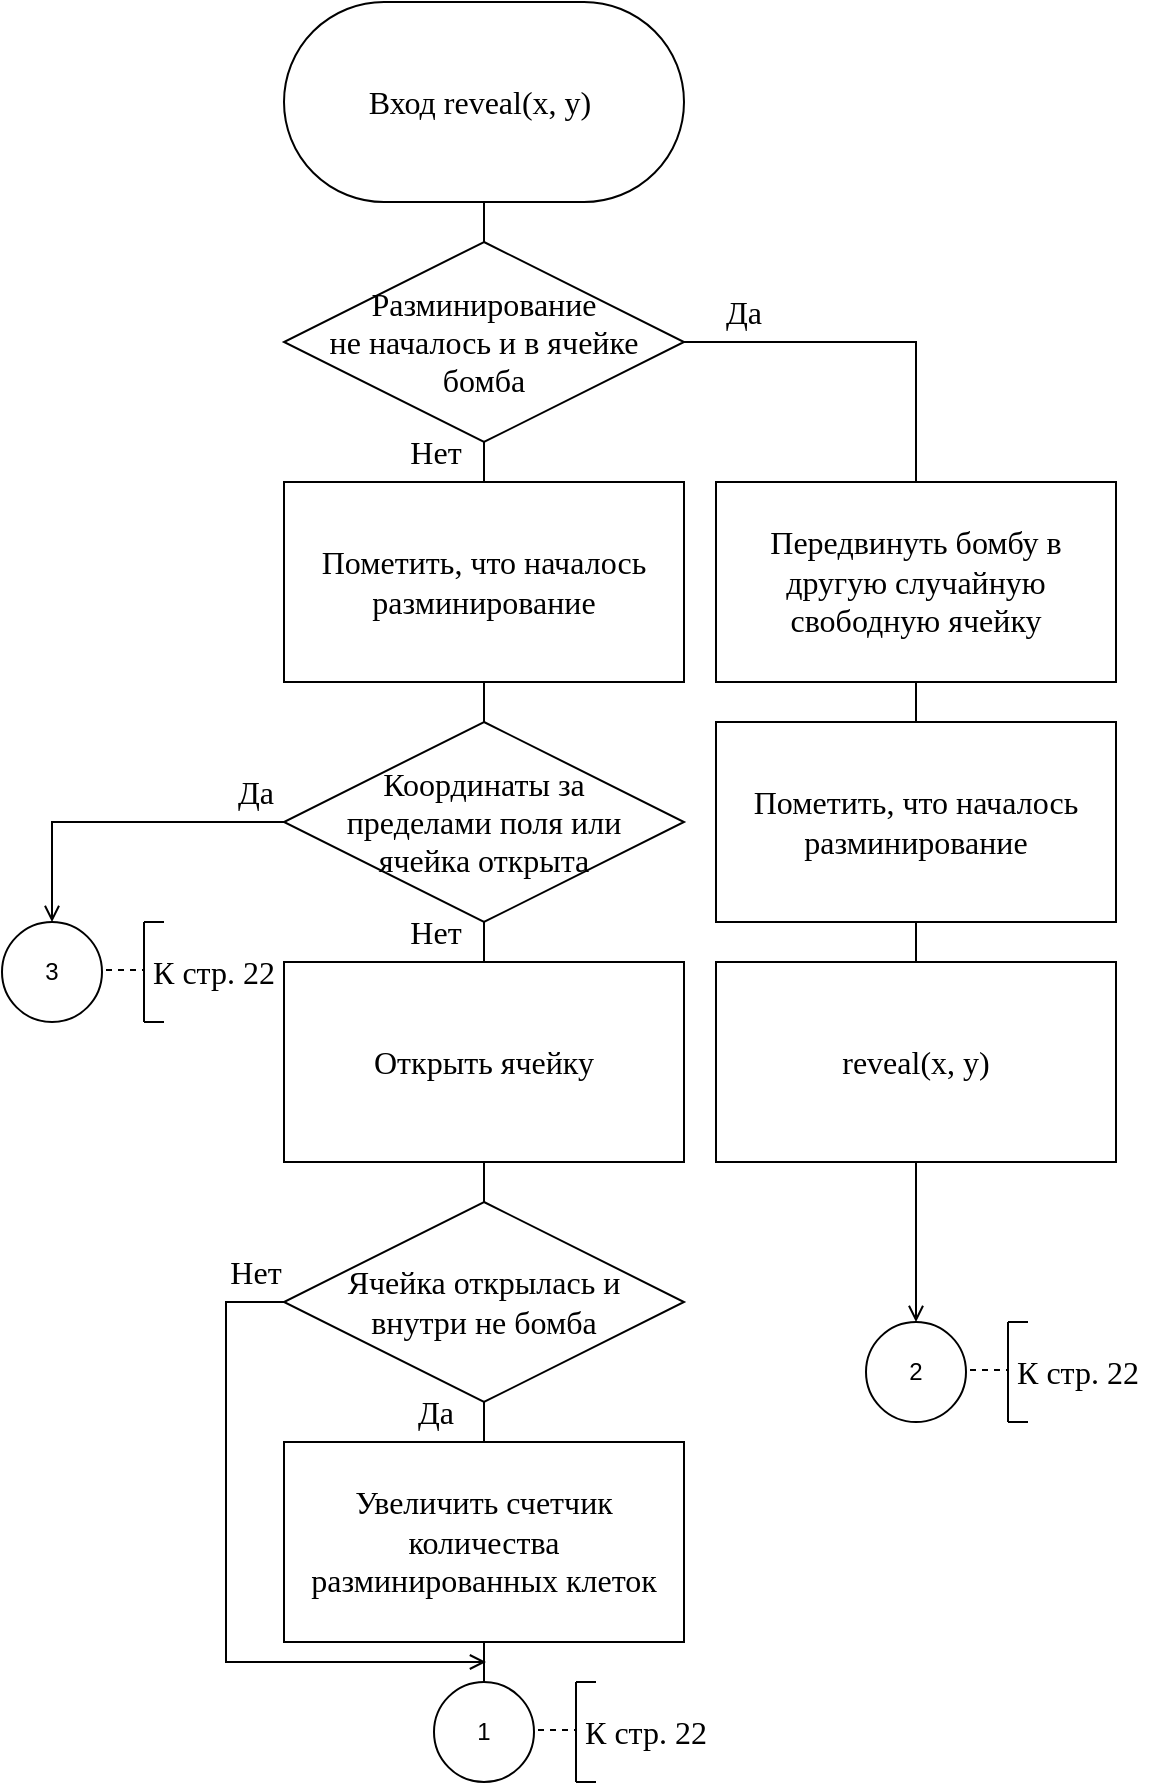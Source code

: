 <mxfile version="22.0.3" type="device">
  <diagram name="Страница 1" id="LXEKsg3gmIdK38urKFfV">
    <mxGraphModel dx="1418" dy="828" grid="1" gridSize="10" guides="1" tooltips="1" connect="1" arrows="1" fold="1" page="1" pageScale="1" pageWidth="827" pageHeight="1169" math="0" shadow="0">
      <root>
        <mxCell id="0" />
        <mxCell id="1" parent="0" />
        <mxCell id="hPg9xl0dATdkV_yRJ5km-3" style="edgeStyle=orthogonalEdgeStyle;rounded=0;orthogonalLoop=1;jettySize=auto;html=1;exitX=0.5;exitY=1;exitDx=0;exitDy=0;endArrow=none;endFill=0;" parent="1" source="0cwe3M5tGcR-USpYgtYH-3" target="hPg9xl0dATdkV_yRJ5km-2" edge="1">
          <mxGeometry relative="1" as="geometry" />
        </mxCell>
        <mxCell id="0cwe3M5tGcR-USpYgtYH-3" value="&lt;font face=&quot;Times New Roman&quot; style=&quot;font-size: 16px;&quot;&gt;Вход reveal(x, y)&amp;nbsp;&lt;/font&gt;" style="rounded=1;whiteSpace=wrap;html=1;arcSize=50;" parent="1" vertex="1">
          <mxGeometry x="314" y="40" width="200" height="100" as="geometry" />
        </mxCell>
        <mxCell id="0cwe3M5tGcR-USpYgtYH-45" style="edgeStyle=orthogonalEdgeStyle;rounded=0;orthogonalLoop=1;jettySize=auto;html=1;exitX=0.5;exitY=1;exitDx=0;exitDy=0;entryX=0.5;entryY=0;entryDx=0;entryDy=0;endArrow=none;endFill=0;" parent="1" target="0cwe3M5tGcR-USpYgtYH-44" edge="1">
          <mxGeometry relative="1" as="geometry">
            <mxPoint x="414" y="740" as="sourcePoint" />
          </mxGeometry>
        </mxCell>
        <mxCell id="0cwe3M5tGcR-USpYgtYH-36" value="1" style="ellipse;whiteSpace=wrap;html=1;aspect=fixed;" parent="1" vertex="1">
          <mxGeometry x="389" y="880" width="50" height="50" as="geometry" />
        </mxCell>
        <mxCell id="0cwe3M5tGcR-USpYgtYH-39" value="" style="endArrow=none;dashed=1;html=1;rounded=0;" parent="1" edge="1">
          <mxGeometry width="50" height="50" relative="1" as="geometry">
            <mxPoint x="441" y="904" as="sourcePoint" />
            <mxPoint x="460" y="904" as="targetPoint" />
          </mxGeometry>
        </mxCell>
        <mxCell id="0cwe3M5tGcR-USpYgtYH-40" value="" style="endArrow=none;html=1;rounded=0;" parent="1" edge="1">
          <mxGeometry width="50" height="50" relative="1" as="geometry">
            <mxPoint x="460" y="930" as="sourcePoint" />
            <mxPoint x="460" y="880" as="targetPoint" />
          </mxGeometry>
        </mxCell>
        <mxCell id="0cwe3M5tGcR-USpYgtYH-41" value="" style="endArrow=none;html=1;rounded=0;" parent="1" edge="1">
          <mxGeometry width="50" height="50" relative="1" as="geometry">
            <mxPoint x="460" y="880" as="sourcePoint" />
            <mxPoint x="470" y="880" as="targetPoint" />
          </mxGeometry>
        </mxCell>
        <mxCell id="0cwe3M5tGcR-USpYgtYH-42" value="" style="endArrow=none;html=1;rounded=0;" parent="1" edge="1">
          <mxGeometry width="50" height="50" relative="1" as="geometry">
            <mxPoint x="460" y="930" as="sourcePoint" />
            <mxPoint x="470" y="930" as="targetPoint" />
          </mxGeometry>
        </mxCell>
        <mxCell id="0cwe3M5tGcR-USpYgtYH-43" value="&lt;font face=&quot;Times New Roman&quot; style=&quot;font-size: 16px;&quot;&gt;К стр. 22&lt;/font&gt;" style="text;html=1;strokeColor=none;fillColor=none;align=center;verticalAlign=middle;whiteSpace=wrap;rounded=0;" parent="1" vertex="1">
          <mxGeometry x="460" y="880" width="70" height="50" as="geometry" />
        </mxCell>
        <mxCell id="0cwe3M5tGcR-USpYgtYH-46" style="edgeStyle=orthogonalEdgeStyle;rounded=0;orthogonalLoop=1;jettySize=auto;html=1;exitX=0.5;exitY=1;exitDx=0;exitDy=0;entryX=0.5;entryY=0;entryDx=0;entryDy=0;endArrow=none;endFill=0;" parent="1" source="0cwe3M5tGcR-USpYgtYH-44" target="0cwe3M5tGcR-USpYgtYH-36" edge="1">
          <mxGeometry relative="1" as="geometry" />
        </mxCell>
        <mxCell id="0cwe3M5tGcR-USpYgtYH-44" value="&lt;font style=&quot;font-size: 16px;&quot;&gt;Увеличить счетчик количества разминированных клеток&lt;/font&gt;" style="rounded=0;whiteSpace=wrap;html=1;fontSize=14;fontFamily=Times New Roman;" parent="1" vertex="1">
          <mxGeometry x="314" y="760" width="200" height="100" as="geometry" />
        </mxCell>
        <mxCell id="hPg9xl0dATdkV_yRJ5km-4" style="edgeStyle=orthogonalEdgeStyle;rounded=0;orthogonalLoop=1;jettySize=auto;html=1;exitX=0.5;exitY=1;exitDx=0;exitDy=0;entryX=0.5;entryY=0;entryDx=0;entryDy=0;endArrow=none;endFill=0;" parent="1" source="hPg9xl0dATdkV_yRJ5km-2" edge="1">
          <mxGeometry relative="1" as="geometry">
            <mxPoint x="414" y="280" as="targetPoint" />
          </mxGeometry>
        </mxCell>
        <mxCell id="hPg9xl0dATdkV_yRJ5km-2" value="&lt;font style=&quot;font-size: 16px;&quot; face=&quot;Times New Roman&quot;&gt;Разминирование &lt;br&gt;не началось и в ячейке &lt;br&gt;бомба&lt;/font&gt;" style="rhombus;whiteSpace=wrap;html=1;" parent="1" vertex="1">
          <mxGeometry x="314" y="160" width="200" height="100" as="geometry" />
        </mxCell>
        <mxCell id="hPg9xl0dATdkV_yRJ5km-10" style="edgeStyle=orthogonalEdgeStyle;rounded=0;orthogonalLoop=1;jettySize=auto;html=1;exitX=0;exitY=1;exitDx=0;exitDy=0;entryX=0.5;entryY=0;entryDx=0;entryDy=0;endArrow=none;endFill=0;" parent="1" source="hPg9xl0dATdkV_yRJ5km-7" target="hPg9xl0dATdkV_yRJ5km-9" edge="1">
          <mxGeometry relative="1" as="geometry">
            <Array as="points">
              <mxPoint x="630" y="210" />
            </Array>
          </mxGeometry>
        </mxCell>
        <mxCell id="hPg9xl0dATdkV_yRJ5km-7" value="&lt;font style=&quot;font-size: 16px;&quot; face=&quot;Times New Roman&quot;&gt;Да&lt;/font&gt;" style="text;html=1;strokeColor=none;fillColor=none;align=center;verticalAlign=middle;whiteSpace=wrap;rounded=0;" parent="1" vertex="1">
          <mxGeometry x="514" y="180" width="60" height="30" as="geometry" />
        </mxCell>
        <mxCell id="hPg9xl0dATdkV_yRJ5km-8" value="&lt;font style=&quot;font-size: 16px;&quot; face=&quot;Times New Roman&quot;&gt;Нет&lt;/font&gt;" style="text;html=1;strokeColor=none;fillColor=none;align=center;verticalAlign=middle;whiteSpace=wrap;rounded=0;" parent="1" vertex="1">
          <mxGeometry x="360" y="250" width="60" height="30" as="geometry" />
        </mxCell>
        <mxCell id="hPg9xl0dATdkV_yRJ5km-12" style="edgeStyle=orthogonalEdgeStyle;rounded=0;orthogonalLoop=1;jettySize=auto;html=1;exitX=0.5;exitY=1;exitDx=0;exitDy=0;entryX=0.5;entryY=0;entryDx=0;entryDy=0;endArrow=none;endFill=0;" parent="1" source="hPg9xl0dATdkV_yRJ5km-9" target="hPg9xl0dATdkV_yRJ5km-11" edge="1">
          <mxGeometry relative="1" as="geometry" />
        </mxCell>
        <mxCell id="hPg9xl0dATdkV_yRJ5km-9" value="&lt;font style=&quot;font-size: 16px;&quot;&gt;Передвинуть бомбу в другую случайную свободную ячейку&lt;/font&gt;" style="rounded=0;whiteSpace=wrap;html=1;fontSize=14;fontFamily=Times New Roman;" parent="1" vertex="1">
          <mxGeometry x="530" y="280" width="200" height="100" as="geometry" />
        </mxCell>
        <mxCell id="hPg9xl0dATdkV_yRJ5km-14" style="edgeStyle=orthogonalEdgeStyle;rounded=0;orthogonalLoop=1;jettySize=auto;html=1;exitX=0.5;exitY=1;exitDx=0;exitDy=0;entryX=0.5;entryY=0;entryDx=0;entryDy=0;endArrow=none;endFill=0;" parent="1" source="hPg9xl0dATdkV_yRJ5km-11" target="hPg9xl0dATdkV_yRJ5km-13" edge="1">
          <mxGeometry relative="1" as="geometry" />
        </mxCell>
        <mxCell id="hPg9xl0dATdkV_yRJ5km-11" value="&lt;font style=&quot;font-size: 16px;&quot;&gt;Пометить, что началось разминирование&lt;/font&gt;" style="rounded=0;whiteSpace=wrap;html=1;fontSize=14;fontFamily=Times New Roman;" parent="1" vertex="1">
          <mxGeometry x="530" y="400" width="200" height="100" as="geometry" />
        </mxCell>
        <mxCell id="hPg9xl0dATdkV_yRJ5km-15" style="edgeStyle=orthogonalEdgeStyle;rounded=0;orthogonalLoop=1;jettySize=auto;html=1;exitX=0.5;exitY=1;exitDx=0;exitDy=0;endArrow=open;endFill=0;entryX=0.5;entryY=0;entryDx=0;entryDy=0;" parent="1" source="hPg9xl0dATdkV_yRJ5km-13" target="hPg9xl0dATdkV_yRJ5km-24" edge="1">
          <mxGeometry relative="1" as="geometry">
            <mxPoint x="680" y="680" as="targetPoint" />
            <mxPoint x="623" y="620" as="sourcePoint" />
            <Array as="points">
              <mxPoint x="630" y="680" />
            </Array>
          </mxGeometry>
        </mxCell>
        <mxCell id="hPg9xl0dATdkV_yRJ5km-13" value="&lt;font style=&quot;font-size: 16px;&quot;&gt;reveal(x, y)&lt;/font&gt;" style="rounded=0;whiteSpace=wrap;html=1;fontSize=14;fontFamily=Times New Roman;" parent="1" vertex="1">
          <mxGeometry x="530" y="520" width="200" height="100" as="geometry" />
        </mxCell>
        <mxCell id="hPg9xl0dATdkV_yRJ5km-18" style="edgeStyle=orthogonalEdgeStyle;rounded=0;orthogonalLoop=1;jettySize=auto;html=1;exitX=0.5;exitY=1;exitDx=0;exitDy=0;entryX=0.5;entryY=0;entryDx=0;entryDy=0;endArrow=none;endFill=0;" parent="1" source="hPg9xl0dATdkV_yRJ5km-16" target="hPg9xl0dATdkV_yRJ5km-17" edge="1">
          <mxGeometry relative="1" as="geometry" />
        </mxCell>
        <mxCell id="hPg9xl0dATdkV_yRJ5km-16" value="&lt;font style=&quot;font-size: 16px;&quot;&gt;Пометить, что началось разминирование&lt;/font&gt;" style="rounded=0;whiteSpace=wrap;html=1;fontSize=14;fontFamily=Times New Roman;" parent="1" vertex="1">
          <mxGeometry x="314" y="280" width="200" height="100" as="geometry" />
        </mxCell>
        <mxCell id="hPg9xl0dATdkV_yRJ5km-19" style="edgeStyle=orthogonalEdgeStyle;rounded=0;orthogonalLoop=1;jettySize=auto;html=1;exitX=0.5;exitY=1;exitDx=0;exitDy=0;entryX=0.5;entryY=0;entryDx=0;entryDy=0;endArrow=none;endFill=0;" parent="1" source="hPg9xl0dATdkV_yRJ5km-17" edge="1">
          <mxGeometry relative="1" as="geometry">
            <mxPoint x="414" y="520" as="targetPoint" />
          </mxGeometry>
        </mxCell>
        <mxCell id="hPg9xl0dATdkV_yRJ5km-30" style="edgeStyle=orthogonalEdgeStyle;rounded=0;orthogonalLoop=1;jettySize=auto;html=1;exitX=0;exitY=0.5;exitDx=0;exitDy=0;endArrow=open;endFill=0;entryX=0.5;entryY=0;entryDx=0;entryDy=0;" parent="1" source="hPg9xl0dATdkV_yRJ5km-17" target="hPg9xl0dATdkV_yRJ5km-32" edge="1">
          <mxGeometry relative="1" as="geometry">
            <mxPoint x="260" y="500" as="targetPoint" />
            <Array as="points">
              <mxPoint x="198" y="450" />
            </Array>
          </mxGeometry>
        </mxCell>
        <mxCell id="hPg9xl0dATdkV_yRJ5km-17" value="&lt;font face=&quot;Times New Roman&quot;&gt;&lt;span style=&quot;font-size: 16px;&quot;&gt;Координаты за &lt;br&gt;пределами поля или &lt;br&gt;ячейка открыта&lt;/span&gt;&lt;/font&gt;" style="rhombus;whiteSpace=wrap;html=1;" parent="1" vertex="1">
          <mxGeometry x="314" y="400" width="200" height="100" as="geometry" />
        </mxCell>
        <mxCell id="hPg9xl0dATdkV_yRJ5km-20" value="&lt;font style=&quot;font-size: 16px;&quot; face=&quot;Times New Roman&quot;&gt;Нет&lt;/font&gt;" style="text;html=1;strokeColor=none;fillColor=none;align=center;verticalAlign=middle;whiteSpace=wrap;rounded=0;" parent="1" vertex="1">
          <mxGeometry x="360" y="490" width="60" height="30" as="geometry" />
        </mxCell>
        <mxCell id="hPg9xl0dATdkV_yRJ5km-23" style="edgeStyle=orthogonalEdgeStyle;rounded=0;orthogonalLoop=1;jettySize=auto;html=1;exitX=0.5;exitY=1;exitDx=0;exitDy=0;entryX=0.5;entryY=0;entryDx=0;entryDy=0;endArrow=none;endFill=0;" parent="1" source="hPg9xl0dATdkV_yRJ5km-21" target="hPg9xl0dATdkV_yRJ5km-22" edge="1">
          <mxGeometry relative="1" as="geometry" />
        </mxCell>
        <mxCell id="hPg9xl0dATdkV_yRJ5km-21" value="&lt;font style=&quot;font-size: 16px;&quot;&gt;Открыть ячейку&lt;/font&gt;" style="rounded=0;whiteSpace=wrap;html=1;fontSize=14;fontFamily=Times New Roman;" parent="1" vertex="1">
          <mxGeometry x="314" y="520" width="200" height="100" as="geometry" />
        </mxCell>
        <mxCell id="hPg9xl0dATdkV_yRJ5km-39" style="edgeStyle=orthogonalEdgeStyle;rounded=0;orthogonalLoop=1;jettySize=auto;html=1;exitX=0;exitY=0.5;exitDx=0;exitDy=0;endArrow=open;endFill=0;" parent="1" edge="1">
          <mxGeometry relative="1" as="geometry">
            <mxPoint x="415" y="870" as="targetPoint" />
            <mxPoint x="319" y="690" as="sourcePoint" />
            <Array as="points">
              <mxPoint x="285" y="690" />
              <mxPoint x="285" y="870" />
            </Array>
          </mxGeometry>
        </mxCell>
        <mxCell id="hPg9xl0dATdkV_yRJ5km-22" value="&lt;font face=&quot;Times New Roman&quot;&gt;&lt;span style=&quot;font-size: 16px;&quot;&gt;Ячейка открылась и &lt;br&gt;внутри не бомба&lt;/span&gt;&lt;/font&gt;" style="rhombus;whiteSpace=wrap;html=1;" parent="1" vertex="1">
          <mxGeometry x="314" y="640" width="200" height="100" as="geometry" />
        </mxCell>
        <mxCell id="hPg9xl0dATdkV_yRJ5km-24" value="2" style="ellipse;whiteSpace=wrap;html=1;aspect=fixed;" parent="1" vertex="1">
          <mxGeometry x="605" y="700" width="50" height="50" as="geometry" />
        </mxCell>
        <mxCell id="hPg9xl0dATdkV_yRJ5km-25" value="" style="endArrow=none;dashed=1;html=1;rounded=0;" parent="1" edge="1">
          <mxGeometry width="50" height="50" relative="1" as="geometry">
            <mxPoint x="657" y="724" as="sourcePoint" />
            <mxPoint x="676" y="724" as="targetPoint" />
          </mxGeometry>
        </mxCell>
        <mxCell id="hPg9xl0dATdkV_yRJ5km-26" value="" style="endArrow=none;html=1;rounded=0;" parent="1" edge="1">
          <mxGeometry width="50" height="50" relative="1" as="geometry">
            <mxPoint x="676" y="750" as="sourcePoint" />
            <mxPoint x="676" y="700" as="targetPoint" />
          </mxGeometry>
        </mxCell>
        <mxCell id="hPg9xl0dATdkV_yRJ5km-27" value="" style="endArrow=none;html=1;rounded=0;" parent="1" edge="1">
          <mxGeometry width="50" height="50" relative="1" as="geometry">
            <mxPoint x="676" y="700" as="sourcePoint" />
            <mxPoint x="686" y="700" as="targetPoint" />
          </mxGeometry>
        </mxCell>
        <mxCell id="hPg9xl0dATdkV_yRJ5km-28" value="" style="endArrow=none;html=1;rounded=0;" parent="1" edge="1">
          <mxGeometry width="50" height="50" relative="1" as="geometry">
            <mxPoint x="676" y="750" as="sourcePoint" />
            <mxPoint x="686" y="750" as="targetPoint" />
          </mxGeometry>
        </mxCell>
        <mxCell id="hPg9xl0dATdkV_yRJ5km-29" value="&lt;font face=&quot;Times New Roman&quot; style=&quot;font-size: 16px;&quot;&gt;К стр. 22&lt;/font&gt;" style="text;html=1;strokeColor=none;fillColor=none;align=center;verticalAlign=middle;whiteSpace=wrap;rounded=0;" parent="1" vertex="1">
          <mxGeometry x="676" y="700" width="70" height="50" as="geometry" />
        </mxCell>
        <mxCell id="hPg9xl0dATdkV_yRJ5km-31" value="&lt;font style=&quot;font-size: 16px;&quot; face=&quot;Times New Roman&quot;&gt;Да&lt;/font&gt;" style="text;html=1;strokeColor=none;fillColor=none;align=center;verticalAlign=middle;whiteSpace=wrap;rounded=0;" parent="1" vertex="1">
          <mxGeometry x="270" y="420" width="60" height="30" as="geometry" />
        </mxCell>
        <mxCell id="hPg9xl0dATdkV_yRJ5km-32" value="3" style="ellipse;whiteSpace=wrap;html=1;aspect=fixed;" parent="1" vertex="1">
          <mxGeometry x="173" y="500" width="50" height="50" as="geometry" />
        </mxCell>
        <mxCell id="hPg9xl0dATdkV_yRJ5km-33" value="" style="endArrow=none;dashed=1;html=1;rounded=0;" parent="1" edge="1">
          <mxGeometry width="50" height="50" relative="1" as="geometry">
            <mxPoint x="225" y="524" as="sourcePoint" />
            <mxPoint x="244" y="524" as="targetPoint" />
          </mxGeometry>
        </mxCell>
        <mxCell id="hPg9xl0dATdkV_yRJ5km-34" value="" style="endArrow=none;html=1;rounded=0;" parent="1" edge="1">
          <mxGeometry width="50" height="50" relative="1" as="geometry">
            <mxPoint x="244" y="550" as="sourcePoint" />
            <mxPoint x="244" y="500" as="targetPoint" />
          </mxGeometry>
        </mxCell>
        <mxCell id="hPg9xl0dATdkV_yRJ5km-35" value="" style="endArrow=none;html=1;rounded=0;" parent="1" edge="1">
          <mxGeometry width="50" height="50" relative="1" as="geometry">
            <mxPoint x="244" y="500" as="sourcePoint" />
            <mxPoint x="254" y="500" as="targetPoint" />
          </mxGeometry>
        </mxCell>
        <mxCell id="hPg9xl0dATdkV_yRJ5km-36" value="" style="endArrow=none;html=1;rounded=0;" parent="1" edge="1">
          <mxGeometry width="50" height="50" relative="1" as="geometry">
            <mxPoint x="244" y="550" as="sourcePoint" />
            <mxPoint x="254" y="550" as="targetPoint" />
          </mxGeometry>
        </mxCell>
        <mxCell id="hPg9xl0dATdkV_yRJ5km-37" value="&lt;font face=&quot;Times New Roman&quot; style=&quot;font-size: 16px;&quot;&gt;К стр. 22&lt;/font&gt;" style="text;html=1;strokeColor=none;fillColor=none;align=center;verticalAlign=middle;whiteSpace=wrap;rounded=0;" parent="1" vertex="1">
          <mxGeometry x="244" y="500" width="70" height="50" as="geometry" />
        </mxCell>
        <mxCell id="hPg9xl0dATdkV_yRJ5km-38" value="&lt;font style=&quot;font-size: 16px;&quot; face=&quot;Times New Roman&quot;&gt;Да&lt;/font&gt;" style="text;html=1;strokeColor=none;fillColor=none;align=center;verticalAlign=middle;whiteSpace=wrap;rounded=0;" parent="1" vertex="1">
          <mxGeometry x="360" y="730" width="60" height="30" as="geometry" />
        </mxCell>
        <mxCell id="hPg9xl0dATdkV_yRJ5km-40" value="&lt;font style=&quot;font-size: 16px;&quot; face=&quot;Times New Roman&quot;&gt;Нет&lt;/font&gt;" style="text;html=1;strokeColor=none;fillColor=none;align=center;verticalAlign=middle;whiteSpace=wrap;rounded=0;" parent="1" vertex="1">
          <mxGeometry x="270" y="660" width="60" height="30" as="geometry" />
        </mxCell>
      </root>
    </mxGraphModel>
  </diagram>
</mxfile>
